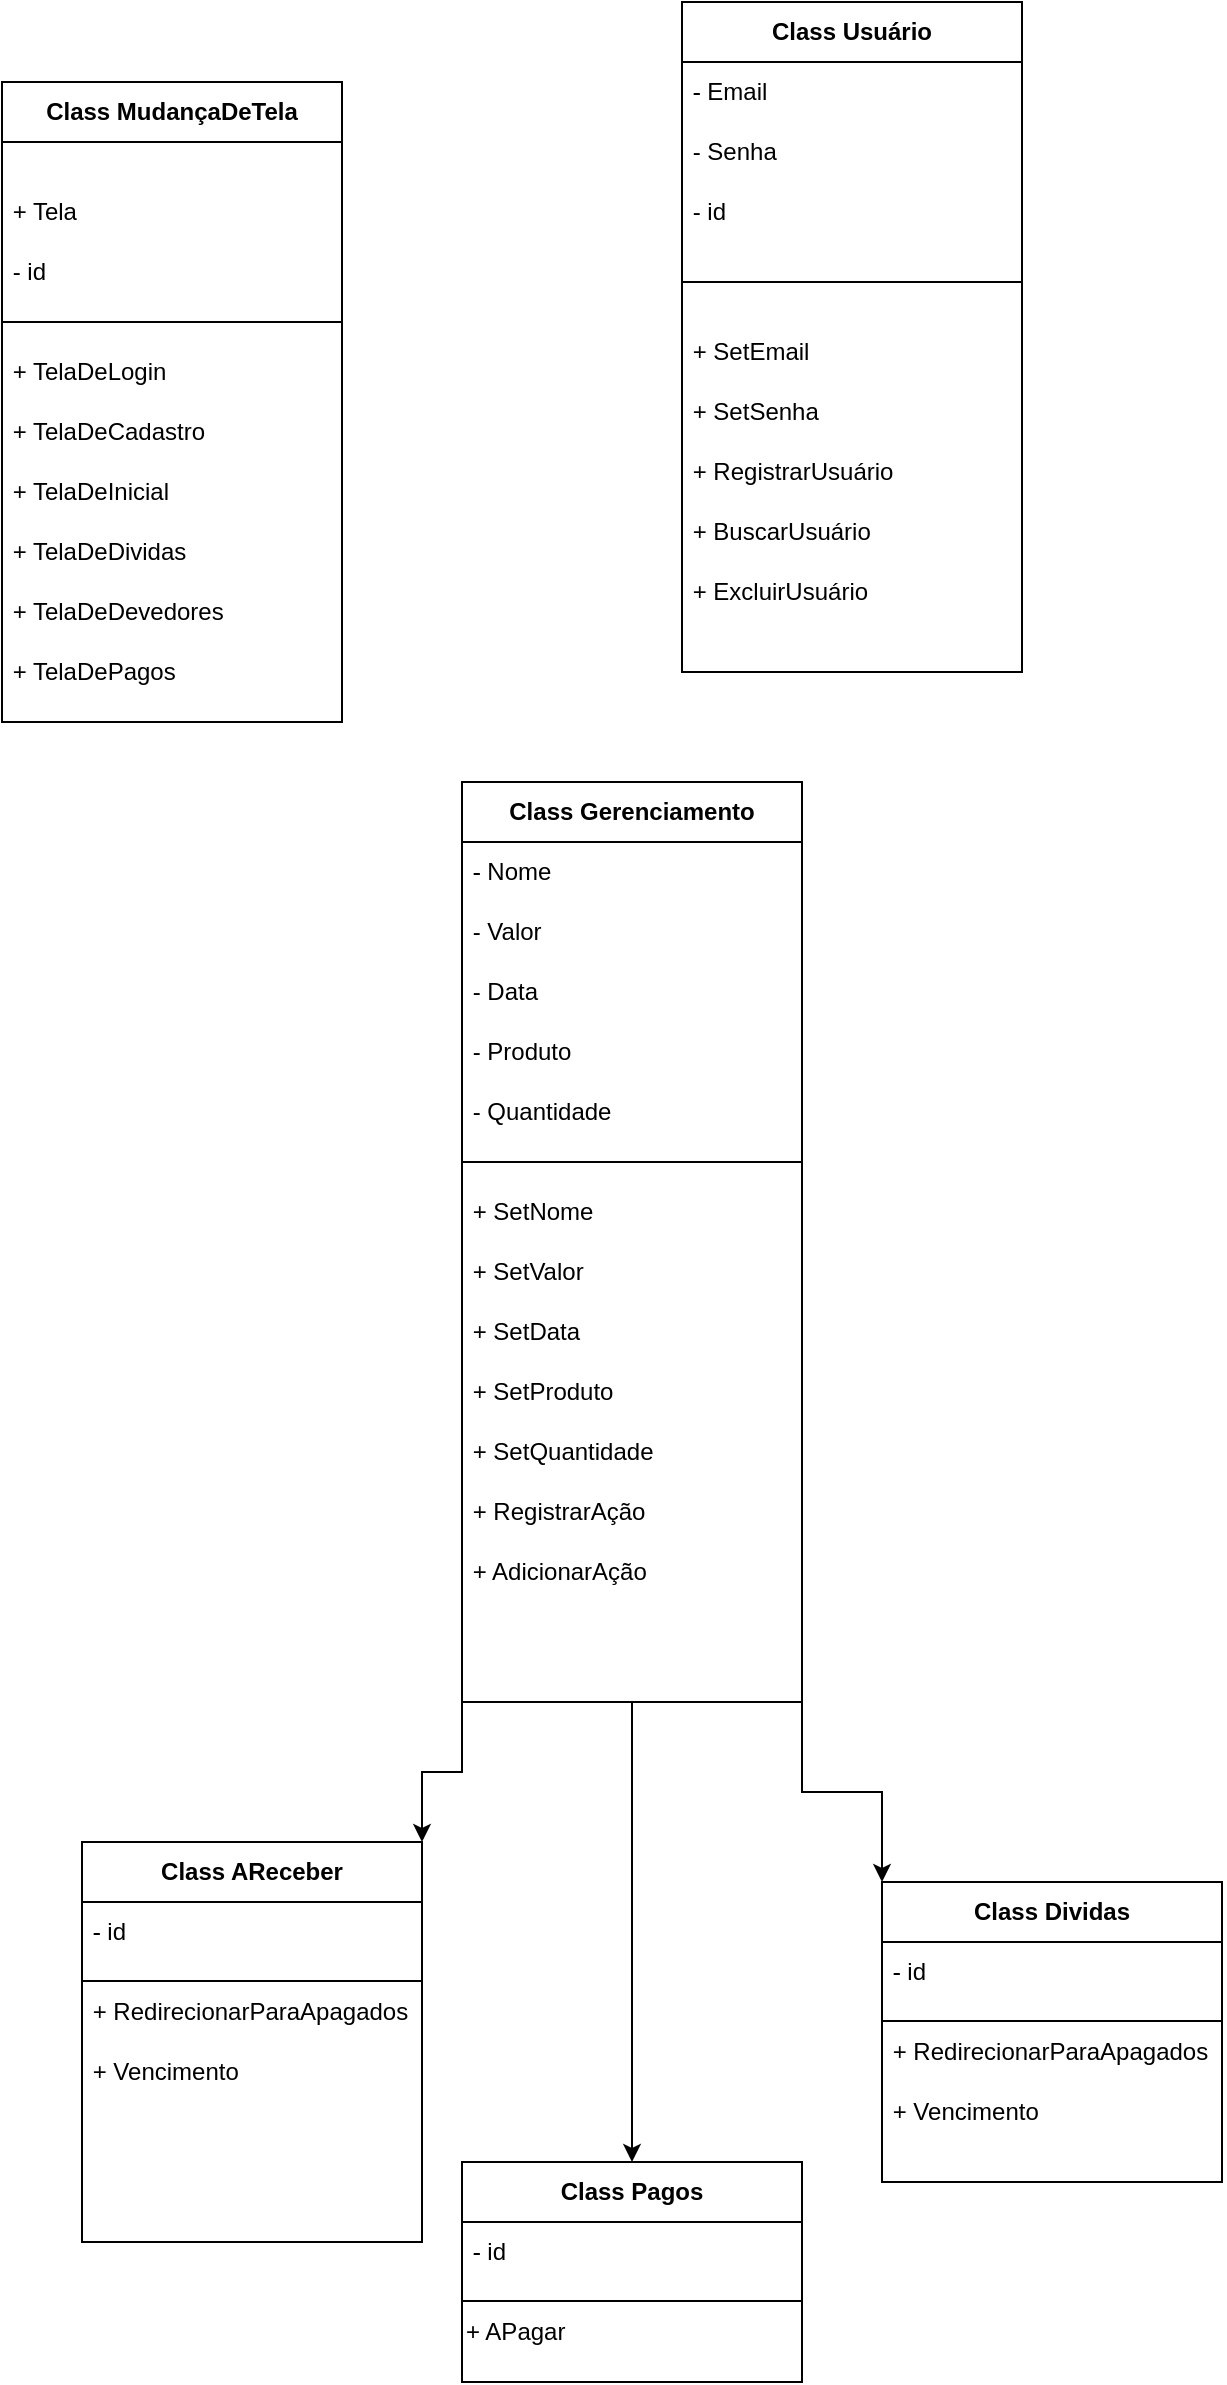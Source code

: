 <mxfile version="24.5.5" type="device">
  <diagram name="Página-1" id="smyKCcmPgh4JEpbnY9rW">
    <mxGraphModel dx="1434" dy="782" grid="1" gridSize="10" guides="1" tooltips="1" connect="1" arrows="1" fold="1" page="1" pageScale="1" pageWidth="827" pageHeight="1169" math="0" shadow="0">
      <root>
        <mxCell id="0" />
        <mxCell id="1" parent="0" />
        <mxCell id="2vEYWLVyO3rV39nkamUB-11" value="Class Usuário" style="swimlane;whiteSpace=wrap;html=1;startSize=30;" parent="1" vertex="1">
          <mxGeometry x="400" y="260" width="170" height="335" as="geometry" />
        </mxCell>
        <mxCell id="2vEYWLVyO3rV39nkamUB-15" value="&amp;nbsp;+ RegistrarUsuário&lt;span style=&quot;color: rgba(0, 0, 0, 0); font-family: monospace; font-size: 0px; text-wrap: nowrap;&quot;&gt;%3CmxGraphModel%3E%3Croot%3E%3CmxCell%20id%3D%220%22%2F%3E%3CmxCell%20id%3D%221%22%20parent%3D%220%22%2F%3E%3CmxCell%20id%3D%222%22%20value%3D%22%26amp%3Bnbsp%3B-%20Senha%22%20style%3D%22text%3Bhtml%3D1%3Balign%3Dleft%3BverticalAlign%3Dmiddle%3BwhiteSpace%3Dwrap%3Brounded%3D0%3B%22%20vertex%3D%221%22%20parent%3D%221%22%3E%3CmxGeometry%20x%3D%22290%22%20y%3D%22380%22%20width%3D%22170%22%20height%3D%2230%22%20as%3D%22geometry%22%2F%3E%3C%2FmxCell%3E%3C%2Froot%3E%3C%2FmxGraphModel%3E&lt;/span&gt;&lt;span style=&quot;color: rgba(0, 0, 0, 0); font-family: monospace; font-size: 0px; text-wrap: nowrap;&quot;&gt;%3CmxGraphModel%3E%3Croot%3E%3CmxCell%20id%3D%220%22%2F%3E%3CmxCell%20id%3D%221%22%20parent%3D%220%22%2F%3E%3CmxCell%20id%3D%222%22%20value%3D%22%26amp%3Bnbsp%3B-%20Senha%22%20style%3D%22text%3Bhtml%3D1%3Balign%3Dleft%3BverticalAlign%3Dmiddle%3BwhiteSpace%3Dwrap%3Brounded%3D0%3B%22%20vertex%3D%221%22%20parent%3D%221%22%3E%3CmxGeometry%20x%3D%22290%22%20y%3D%22380%22%20width%3D%22170%22%20height%3D%2230%22%20as%3D%22geometry%22%2F%3E%3C%2FmxCell%3E%3C%2Froot%3E%3C%2FmxGraphModel%3E&lt;/span&gt;" style="text;html=1;align=left;verticalAlign=middle;whiteSpace=wrap;rounded=0;" parent="2vEYWLVyO3rV39nkamUB-11" vertex="1">
          <mxGeometry y="220" width="170" height="30" as="geometry" />
        </mxCell>
        <mxCell id="2vEYWLVyO3rV39nkamUB-16" value="&amp;nbsp;+ BuscarUsuário&lt;span style=&quot;color: rgba(0, 0, 0, 0); font-family: monospace; font-size: 0px; text-wrap: nowrap;&quot;&gt;%3CmxGraphModel%3E%3Croot%3E%3CmxCell%20id%3D%220%22%2F%3E%3CmxCell%20id%3D%221%22%20parent%3D%220%22%2F%3E%3CmxCell%20id%3D%222%22%20value%3D%22%26amp%3Bnbsp%3B-%20Senha%22%20style%3D%22text%3Bhtml%3D1%3Balign%3Dleft%3BverticalAlign%3Dmiddle%3BwhiteSpace%3Dwrap%3Brounded%3D0%3B%22%20vertex%3D%221%22%20parent%3D%221%22%3E%3CmxGeometry%20x%3D%22290%22%20y%3D%22380%22%20width%3D%22170%22%20height%3D%2230%22%20as%3D%22geometry%22%2F%3E%3C%2FmxCell%3E%3C%2Froot%3E%3C%2FmxGraphModel%3E&lt;/span&gt;&lt;span style=&quot;color: rgba(0, 0, 0, 0); font-family: monospace; font-size: 0px; text-wrap: nowrap;&quot;&gt;%3CmxGraphModel%3E%3Croot%3E%3CmxCell%20id%3D%220%22%2F%3E%3CmxCell%20id%3D%221%22%20parent%3D%220%22%2F%3E%3CmxCell%20id%3D%222%22%20value%3D%22%26amp%3Bnbsp%3B-%20Senha%22%20style%3D%22text%3Bhtml%3D1%3Balign%3Dleft%3BverticalAlign%3Dmiddle%3BwhiteSpace%3Dwrap%3Brounded%3D0%3B%22%20vertex%3D%221%22%20parent%3D%221%22%3E%3CmxGeometry%20x%3D%22290%22%20y%3D%22380%22%20width%3D%22170%22%20height%3D%2230%22%20as%3D%22geometry%22%2F%3E%3C%2FmxCell%3E%3C%2Froot%3E%3C%2FmxGraphModel%3E&lt;/span&gt;" style="text;html=1;align=left;verticalAlign=middle;whiteSpace=wrap;rounded=0;" parent="2vEYWLVyO3rV39nkamUB-11" vertex="1">
          <mxGeometry y="250" width="170" height="30" as="geometry" />
        </mxCell>
        <mxCell id="2vEYWLVyO3rV39nkamUB-17" value="&amp;nbsp;+ ExcluirUsuário&lt;span style=&quot;color: rgba(0, 0, 0, 0); font-family: monospace; font-size: 0px; text-wrap: nowrap;&quot;&gt;%3CmxGraphModel%3E%3Croot%3E%3CmxCell%20id%3D%220%22%2F%3E%3CmxCell%20id%3D%221%22%20parent%3D%220%22%2F%3E%3CmxCell%20id%3D%222%22%20value%3D%22%26amp%3Bnbsp%3B-%20Senha%22%20style%3D%22text%3Bhtml%3D1%3Balign%3Dleft%3BverticalAlign%3Dmiddle%3BwhiteSpace%3Dwrap%3Brounded%3D0%3B%22%20vertex%3D%221%22%20parent%3D%221%22%3E%3CmxGeometry%20x%3D%22290%22%20y%3D%22380%22%20width%3D%22170%22%20height%3D%2230%22%20as%3D%22geometry%22%2F%3E%3C%2FmxCell%3E%3C%2Froot%3E%3C%2FmxGraphModel%3E&lt;/span&gt;&lt;span style=&quot;color: rgba(0, 0, 0, 0); font-family: monospace; font-size: 0px; text-wrap: nowrap;&quot;&gt;%3CmxGraphModel%3E%3Croot%3E%3CmxCell%20id%3D%220%22%2F%3E%3CmxCell%20id%3D%221%22%20parent%3D%220%22%2F%3E%3CmxCell%20id%3D%222%22%20value%3D%22%26amp%3Bnbsp%3B-%20Senha%22%20style%3D%22text%3Bhtml%3D1%3Balign%3Dleft%3BverticalAlign%3Dmiddle%3BwhiteSpace%3Dwrap%3Brounded%3D0%3B%22%20vertex%3D%221%22%20parent%3D%221%22%3E%3CmxGeometry%20x%3D%22290%22%20y%3D%22380%22%20width%3D%22170%22%20height%3D%2230%22%20as%3D%22geometry%22%2F%3E%3C%2FmxCell%3E%3C%2Froot%3E%3C%2FmxGraphModel%3E&lt;/span&gt;" style="text;html=1;align=left;verticalAlign=middle;whiteSpace=wrap;rounded=0;" parent="2vEYWLVyO3rV39nkamUB-11" vertex="1">
          <mxGeometry y="280" width="170" height="30" as="geometry" />
        </mxCell>
        <mxCell id="2vEYWLVyO3rV39nkamUB-19" value="&amp;nbsp;-&amp;nbsp;" style="text;html=1;align=left;verticalAlign=middle;whiteSpace=wrap;rounded=0;" parent="2vEYWLVyO3rV39nkamUB-11" vertex="1">
          <mxGeometry y="30" width="170" height="30" as="geometry" />
        </mxCell>
        <mxCell id="2vEYWLVyO3rV39nkamUB-22" value="&amp;nbsp;- Email" style="text;html=1;align=left;verticalAlign=middle;whiteSpace=wrap;rounded=0;" parent="2vEYWLVyO3rV39nkamUB-11" vertex="1">
          <mxGeometry y="30" width="170" height="30" as="geometry" />
        </mxCell>
        <mxCell id="2vEYWLVyO3rV39nkamUB-23" value="&amp;nbsp;- Senha" style="text;html=1;align=left;verticalAlign=middle;whiteSpace=wrap;rounded=0;" parent="2vEYWLVyO3rV39nkamUB-11" vertex="1">
          <mxGeometry y="60" width="170" height="30" as="geometry" />
        </mxCell>
        <mxCell id="2vEYWLVyO3rV39nkamUB-20" value="&amp;nbsp;+ SetEmail&lt;span style=&quot;color: rgba(0, 0, 0, 0); font-family: monospace; font-size: 0px; text-wrap: nowrap;&quot;&gt;%3CmxGraphModel%3E%3Croot%3E%3CmxCell%20id%3D%220%22%2F%3E%3CmxCell%20id%3D%221%22%20parent%3D%220%22%2F%3E%3CmxCell%20id%3D%222%22%20value%3D%22%26amp%3Bnbsp%3B-%20Senha%22%20style%3D%22text%3Bhtml%3D1%3Balign%3Dleft%3BverticalAlign%3Dmiddle%3BwhiteSpace%3Dwrap%3Brounded%3D0%3B%22%20vertex%3D%221%22%20parent%3D%221%22%3E%3CmxGeometry%20x%3D%22290%22%20y%3D%22380%22%20width%3D%22170%22%20height%3D%2230%22%20as%3D%22geometry%22%2F%3E%3C%2FmxCell%3E%3C%2Froot%3E%3C%2FmxGraphModel%3E&lt;/span&gt;&lt;span style=&quot;color: rgba(0, 0, 0, 0); font-family: monospace; font-size: 0px; text-wrap: nowrap;&quot;&gt;%3CmxGraphModel%3E%3Croot%3E%3CmxCell%20id%3D%220%22%2F%3E%3CmxCell%20id%3D%221%22%20parent%3D%220%22%2F%3E%3CmxCell%20id%3D%222%22%20value%3D%22%26amp%3Bnbsp%3B-%20Senha%22%20style%3D%22text%3Bhtml%3D1%3Balign%3Dleft%3BverticalAlign%3Dmiddle%3BwhiteSpace%3Dwrap%3Brounded%3D0%3B%22%20vertex%3D%221%22%20parent%3D%221%22%3E%3CmxGeometry%20x%3D%22290%22%20y%3D%22380%22%20width%3D%22170%22%20height%3D%2230%22%20as%3D%22geometry%22%2F%3E%3C%2FmxCell%3E%3C%2Froot%3E%3C%2FmxGraphModel%3E&lt;/span&gt;" style="text;html=1;align=left;verticalAlign=middle;whiteSpace=wrap;rounded=0;" parent="2vEYWLVyO3rV39nkamUB-11" vertex="1">
          <mxGeometry y="160" width="170" height="30" as="geometry" />
        </mxCell>
        <mxCell id="2vEYWLVyO3rV39nkamUB-21" value="&amp;nbsp;+ SetSenha&lt;span style=&quot;color: rgba(0, 0, 0, 0); font-family: monospace; font-size: 0px; text-wrap: nowrap;&quot;&gt;%3CmxGraphModel%3E%3Croot%3E%3CmxCell%20id%3D%220%22%2F%3E%3CmxCell%20id%3D%221%22%20parent%3D%220%22%2F%3E%3CmxCell%20id%3D%222%22%20value%3D%22%26amp%3Bnbsp%3B-%20Senha%22%20style%3D%22text%3Bhtml%3D1%3Balign%3Dleft%3BverticalAlign%3Dmiddle%3BwhiteSpace%3Dwrap%3Brounded%3D0%3B%22%20vertex%3D%221%22%20parent%3D%221%22%3E%3CmxGeometry%20x%3D%22290%22%20y%3D%22380%22%20width%3D%22170%22%20height%3D%2230%22%20as%3D%22geometry%22%2F%3E%3C%2FmxCell%3E%3C%2Froot%3E%3C%2FmxGraphModel%3E&lt;/span&gt;&lt;span style=&quot;color: rgba(0, 0, 0, 0); font-family: monospace; font-size: 0px; text-wrap: nowrap;&quot;&gt;%3CmxGraphModel%3E%3Croot%3E%3CmxCell%20id%3D%220%22%2F%3E%3CmxCell%20id%3D%221%22%20parent%3D%220%22%2F%3E%3CmxCell%20id%3D%222%22%20value%3D%22%26amp%3Bnbsp%3B-%20Senha%22%20style%3D%22text%3Bhtml%3D1%3Balign%3Dleft%3BverticalAlign%3Dmiddle%3BwhiteSpace%3Dwrap%3Brounded%3D0%3B%22%20vertex%3D%221%22%20parent%3D%221%22%3E%3CmxGeometry%20x%3D%22290%22%20y%3D%22380%22%20width%3D%22170%22%20height%3D%2230%22%20as%3D%22geometry%22%2F%3E%3C%2FmxCell%3E%3C%2Froot%3E%3C%2FmxGraphModel%3E&lt;/span&gt;" style="text;html=1;align=left;verticalAlign=middle;whiteSpace=wrap;rounded=0;" parent="2vEYWLVyO3rV39nkamUB-11" vertex="1">
          <mxGeometry y="190" width="170" height="30" as="geometry" />
        </mxCell>
        <mxCell id="3HMJEBWpOev8WAPLhZj--65" value="&amp;nbsp;- id" style="text;html=1;align=left;verticalAlign=middle;whiteSpace=wrap;rounded=0;" vertex="1" parent="2vEYWLVyO3rV39nkamUB-11">
          <mxGeometry y="90" width="170" height="30" as="geometry" />
        </mxCell>
        <mxCell id="3HMJEBWpOev8WAPLhZj--68" value="" style="endArrow=none;html=1;rounded=0;exitX=0;exitY=0.5;exitDx=0;exitDy=0;entryX=1;entryY=0.5;entryDx=0;entryDy=0;" edge="1" parent="2vEYWLVyO3rV39nkamUB-11">
          <mxGeometry width="50" height="50" relative="1" as="geometry">
            <mxPoint y="140" as="sourcePoint" />
            <mxPoint x="170" y="140" as="targetPoint" />
          </mxGeometry>
        </mxCell>
        <mxCell id="2vEYWLVyO3rV39nkamUB-25" value="Class MudançaDeTela" style="swimlane;whiteSpace=wrap;html=1;startSize=30;" parent="1" vertex="1">
          <mxGeometry x="60" y="300" width="170" height="320" as="geometry" />
        </mxCell>
        <mxCell id="2vEYWLVyO3rV39nkamUB-28" value="&amp;nbsp;+ TelaDeLogin" style="text;html=1;align=left;verticalAlign=middle;whiteSpace=wrap;rounded=0;" parent="2vEYWLVyO3rV39nkamUB-25" vertex="1">
          <mxGeometry y="130" width="170" height="30" as="geometry" />
        </mxCell>
        <mxCell id="2vEYWLVyO3rV39nkamUB-29" value="&amp;nbsp;+ TelaDeCadastro" style="text;html=1;align=left;verticalAlign=middle;whiteSpace=wrap;rounded=0;" parent="2vEYWLVyO3rV39nkamUB-25" vertex="1">
          <mxGeometry y="160" width="170" height="30" as="geometry" />
        </mxCell>
        <mxCell id="2vEYWLVyO3rV39nkamUB-30" value="&amp;nbsp;+ TelaDeInicial" style="text;html=1;align=left;verticalAlign=middle;whiteSpace=wrap;rounded=0;" parent="2vEYWLVyO3rV39nkamUB-25" vertex="1">
          <mxGeometry y="190" width="170" height="30" as="geometry" />
        </mxCell>
        <mxCell id="2vEYWLVyO3rV39nkamUB-31" value="&amp;nbsp;+ TelaDeDividas" style="text;html=1;align=left;verticalAlign=middle;whiteSpace=wrap;rounded=0;" parent="2vEYWLVyO3rV39nkamUB-25" vertex="1">
          <mxGeometry y="220" width="170" height="30" as="geometry" />
        </mxCell>
        <mxCell id="2vEYWLVyO3rV39nkamUB-32" value="&amp;nbsp;+ TelaDeDevedores" style="text;html=1;align=left;verticalAlign=middle;whiteSpace=wrap;rounded=0;" parent="2vEYWLVyO3rV39nkamUB-25" vertex="1">
          <mxGeometry y="250" width="170" height="30" as="geometry" />
        </mxCell>
        <mxCell id="2vEYWLVyO3rV39nkamUB-33" value="&amp;nbsp;+ TelaDePagos" style="text;html=1;align=left;verticalAlign=middle;whiteSpace=wrap;rounded=0;" parent="2vEYWLVyO3rV39nkamUB-25" vertex="1">
          <mxGeometry y="280" width="170" height="30" as="geometry" />
        </mxCell>
        <mxCell id="2vEYWLVyO3rV39nkamUB-27" value="" style="endArrow=none;html=1;rounded=0;exitX=0;exitY=0.5;exitDx=0;exitDy=0;entryX=1;entryY=0.5;entryDx=0;entryDy=0;" parent="2vEYWLVyO3rV39nkamUB-25" edge="1">
          <mxGeometry width="50" height="50" relative="1" as="geometry">
            <mxPoint y="120" as="sourcePoint" />
            <mxPoint x="170" y="120" as="targetPoint" />
          </mxGeometry>
        </mxCell>
        <mxCell id="3HMJEBWpOev8WAPLhZj--1" value="&amp;nbsp;+ Tela" style="text;html=1;align=left;verticalAlign=middle;whiteSpace=wrap;rounded=0;" vertex="1" parent="2vEYWLVyO3rV39nkamUB-25">
          <mxGeometry y="50" width="170" height="30" as="geometry" />
        </mxCell>
        <mxCell id="3HMJEBWpOev8WAPLhZj--69" value="&amp;nbsp;- id" style="text;html=1;align=left;verticalAlign=middle;whiteSpace=wrap;rounded=0;" vertex="1" parent="2vEYWLVyO3rV39nkamUB-25">
          <mxGeometry y="80" width="170" height="30" as="geometry" />
        </mxCell>
        <mxCell id="3HMJEBWpOev8WAPLhZj--43" style="edgeStyle=orthogonalEdgeStyle;rounded=0;orthogonalLoop=1;jettySize=auto;html=1;exitX=1;exitY=1;exitDx=0;exitDy=0;entryX=0;entryY=0;entryDx=0;entryDy=0;" edge="1" parent="1" source="3HMJEBWpOev8WAPLhZj--15" target="3HMJEBWpOev8WAPLhZj--33">
          <mxGeometry relative="1" as="geometry" />
        </mxCell>
        <mxCell id="3HMJEBWpOev8WAPLhZj--50" style="edgeStyle=orthogonalEdgeStyle;rounded=0;orthogonalLoop=1;jettySize=auto;html=1;exitX=0;exitY=1;exitDx=0;exitDy=0;entryX=1;entryY=0;entryDx=0;entryDy=0;" edge="1" parent="1" source="3HMJEBWpOev8WAPLhZj--15" target="3HMJEBWpOev8WAPLhZj--45">
          <mxGeometry relative="1" as="geometry" />
        </mxCell>
        <mxCell id="3HMJEBWpOev8WAPLhZj--51" style="edgeStyle=orthogonalEdgeStyle;rounded=0;orthogonalLoop=1;jettySize=auto;html=1;exitX=0.5;exitY=1;exitDx=0;exitDy=0;entryX=0.5;entryY=0;entryDx=0;entryDy=0;" edge="1" parent="1" source="3HMJEBWpOev8WAPLhZj--15" target="3HMJEBWpOev8WAPLhZj--52">
          <mxGeometry relative="1" as="geometry">
            <mxPoint x="375" y="1310" as="targetPoint" />
          </mxGeometry>
        </mxCell>
        <mxCell id="3HMJEBWpOev8WAPLhZj--15" value="Class Gerenciamento" style="swimlane;whiteSpace=wrap;html=1;startSize=30;" vertex="1" parent="1">
          <mxGeometry x="290" y="650" width="170" height="460" as="geometry" />
        </mxCell>
        <mxCell id="3HMJEBWpOev8WAPLhZj--19" value="&amp;nbsp;-&amp;nbsp;" style="text;html=1;align=left;verticalAlign=middle;whiteSpace=wrap;rounded=0;" vertex="1" parent="3HMJEBWpOev8WAPLhZj--15">
          <mxGeometry y="30" width="170" height="30" as="geometry" />
        </mxCell>
        <mxCell id="3HMJEBWpOev8WAPLhZj--20" value="&amp;nbsp;- Nome" style="text;html=1;align=left;verticalAlign=middle;whiteSpace=wrap;rounded=0;" vertex="1" parent="3HMJEBWpOev8WAPLhZj--15">
          <mxGeometry y="30" width="170" height="30" as="geometry" />
        </mxCell>
        <mxCell id="3HMJEBWpOev8WAPLhZj--21" value="&amp;nbsp;- Valor" style="text;html=1;align=left;verticalAlign=middle;whiteSpace=wrap;rounded=0;" vertex="1" parent="3HMJEBWpOev8WAPLhZj--15">
          <mxGeometry y="60" width="170" height="30" as="geometry" />
        </mxCell>
        <mxCell id="3HMJEBWpOev8WAPLhZj--22" value="" style="endArrow=none;html=1;rounded=0;exitX=0;exitY=0.5;exitDx=0;exitDy=0;entryX=1;entryY=0.5;entryDx=0;entryDy=0;" edge="1" parent="3HMJEBWpOev8WAPLhZj--15">
          <mxGeometry width="50" height="50" relative="1" as="geometry">
            <mxPoint y="190" as="sourcePoint" />
            <mxPoint x="170" y="190" as="targetPoint" />
          </mxGeometry>
        </mxCell>
        <mxCell id="3HMJEBWpOev8WAPLhZj--25" value="&amp;nbsp;- Data&lt;span style=&quot;color: rgba(0, 0, 0, 0); font-family: monospace; font-size: 0px; text-wrap: nowrap;&quot;&gt;%3CmxGraphModel%3E%3Croot%3E%3CmxCell%20id%3D%220%22%2F%3E%3CmxCell%20id%3D%221%22%20parent%3D%220%22%2F%3E%3CmxCell%20id%3D%222%22%20value%3D%22%26amp%3Bnbsp%3B-%20Valor%22%20style%3D%22text%3Bhtml%3D1%3Balign%3Dleft%3BverticalAlign%3Dmiddle%3BwhiteSpace%3Dwrap%3Brounded%3D0%3B%22%20vertex%3D%221%22%20parent%3D%221%22%3E%3CmxGeometry%20x%3D%22290%22%20y%3D%22710%22%20width%3D%22170%22%20height%3D%2230%22%20as%3D%22geometry%22%2F%3E%3C%2FmxCell%3E%3C%2Froot%3E%3C%2FmxGraphModel%3E&lt;/span&gt;" style="text;html=1;align=left;verticalAlign=middle;whiteSpace=wrap;rounded=0;" vertex="1" parent="3HMJEBWpOev8WAPLhZj--15">
          <mxGeometry y="90" width="170" height="30" as="geometry" />
        </mxCell>
        <mxCell id="3HMJEBWpOev8WAPLhZj--27" value="&amp;nbsp;- Produto&lt;span style=&quot;color: rgba(0, 0, 0, 0); font-family: monospace; font-size: 0px; text-wrap: nowrap;&quot;&gt;%3CmxGraphModel%3E%3Croot%3E%3CmxCell%20id%3D%220%22%2F%3E%3CmxCell%20id%3D%221%22%20parent%3D%220%22%2F%3E%3CmxCell%20id%3D%222%22%20value%3D%22%26amp%3Bnbsp%3B-%20Valor%22%20style%3D%22text%3Bhtml%3D1%3Balign%3Dleft%3BverticalAlign%3Dmiddle%3BwhiteSpace%3Dwrap%3Brounded%3D0%3B%22%20vertex%3D%221%22%20parent%3D%221%22%3E%3CmxGeometry%20x%3D%22290%22%20y%3D%22710%22%20width%3D%22170%22%20height%3D%2230%22%20as%3D%22geometry%22%2F%3E%3C%2FmxCell%3E%3C%2Froot%3E%3C%2FmxGraphModel%3E&lt;/span&gt;" style="text;html=1;align=left;verticalAlign=middle;whiteSpace=wrap;rounded=0;" vertex="1" parent="3HMJEBWpOev8WAPLhZj--15">
          <mxGeometry y="120" width="170" height="30" as="geometry" />
        </mxCell>
        <mxCell id="3HMJEBWpOev8WAPLhZj--28" value="&amp;nbsp;- Quantidade&lt;span style=&quot;color: rgba(0, 0, 0, 0); font-family: monospace; font-size: 0px; text-wrap: nowrap;&quot;&gt;%3CmxGraphModel%3E%3Croot%3E%3CmxCell%20id%3D%220%22%2F%3E%3CmxCell%20id%3D%221%22%20parent%3D%220%22%2F%3E%3CmxCell%20id%3D%222%22%20value%3D%22%26amp%3Bnbsp%3B-%20Valor%22%20style%3D%22text%3Bhtml%3D1%3Balign%3Dleft%3BverticalAlign%3Dmiddle%3BwhiteSpace%3Dwrap%3Brounded%3D0%3B%22%20vertex%3D%221%22%20parent%3D%221%22%3E%3CmxGeometry%20x%3D%22290%22%20y%3D%22710%22%20width%3D%22170%22%20height%3D%2230%22%20as%3D%22geometry%22%2F%3E%3C%2FmxCell%3E%3C%2Froot%3E%3C%2FmxGraphModel%3E&lt;/span&gt;" style="text;html=1;align=left;verticalAlign=middle;whiteSpace=wrap;rounded=0;" vertex="1" parent="3HMJEBWpOev8WAPLhZj--15">
          <mxGeometry y="150" width="170" height="30" as="geometry" />
        </mxCell>
        <mxCell id="3HMJEBWpOev8WAPLhZj--16" value="&amp;nbsp;+ RegistrarAção&lt;span style=&quot;color: rgba(0, 0, 0, 0); font-family: monospace; font-size: 0px; text-wrap: nowrap;&quot;&gt;%3CmxGraphModel%3E%3Croot%3E%3CmxCell%20id%3D%220%22%2F%3E%3CmxCell%20id%3D%221%22%20parent%3D%220%22%2F%3E%3CmxCell%20id%3D%222%22%20value%3D%22%26amp%3Bnbsp%3B-%20Senha%22%20style%3D%22text%3Bhtml%3D1%3Balign%3Dleft%3BverticalAlign%3Dmiddle%3BwhiteSpace%3Dwrap%3Brounded%3D0%3B%22%20vertex%3D%221%22%20parent%3D%221%22%3E%3CmxGeometry%20x%3D%22290%22%20y%3D%22380%22%20width%3D%22170%22%20height%3D%2230%22%20as%3D%22geometry%22%2F%3E%3C%2FmxCell%3E%3C%2Froot%3E%3C%2FmxGraphModel%3E&lt;/span&gt;&lt;span style=&quot;color: rgba(0, 0, 0, 0); font-family: monospace; font-size: 0px; text-wrap: nowrap;&quot;&gt;%3CmxGraphModel%3E%3Croot%3E%3CmxCell%20id%3D%220%22%2F%3E%3CmxCell%20id%3D%221%22%20parent%3D%220%22%2F%3E%3CmxCell%20id%3D%222%22%20value%3D%22%26amp%3Bnbsp%3B-%20Senha%22%20style%3D%22text%3Bhtml%3D1%3Balign%3Dleft%3BverticalAlign%3Dmiddle%3BwhiteSpace%3Dwrap%3Brounded%3D0%3B%22%20vertex%3D%221%22%20parent%3D%221%22%3E%3CmxGeometry%20x%3D%22290%22%20y%3D%22380%22%20width%3D%22170%22%20height%3D%2230%22%20as%3D%22geometry%22%2F%3E%3C%2FmxCell%3E%3C%2Froot%3E%3C%2FmxGraphModel%3E&lt;/span&gt;" style="text;html=1;align=left;verticalAlign=middle;whiteSpace=wrap;rounded=0;" vertex="1" parent="3HMJEBWpOev8WAPLhZj--15">
          <mxGeometry y="350" width="170" height="30" as="geometry" />
        </mxCell>
        <mxCell id="3HMJEBWpOev8WAPLhZj--23" value="&amp;nbsp;+ SetNome&lt;span style=&quot;color: rgba(0, 0, 0, 0); font-family: monospace; font-size: 0px; text-wrap: nowrap;&quot;&gt;%3CmxGraphModel%3E%3Croot%3E%3CmxCell%20id%3D%220%22%2F%3E%3CmxCell%20id%3D%221%22%20parent%3D%220%22%2F%3E%3CmxCell%20id%3D%222%22%20value%3D%22%26amp%3Bnbsp%3B-%20Senha%22%20style%3D%22text%3Bhtml%3D1%3Balign%3Dleft%3BverticalAlign%3Dmiddle%3BwhiteSpace%3Dwrap%3Brounded%3D0%3B%22%20vertex%3D%221%22%20parent%3D%221%22%3E%3CmxGeometry%20x%3D%22290%22%20y%3D%22380%22%20width%3D%22170%22%20height%3D%2230%22%20as%3D%22geometry%22%2F%3E%3C%2FmxCell%3E%3C%2Froot%3E%3C%2FmxGraphModel%3E&lt;/span&gt;&lt;span style=&quot;color: rgba(0, 0, 0, 0); font-family: monospace; font-size: 0px; text-wrap: nowrap;&quot;&gt;%3CmxGraphModel%3E%3Croot%3E%3CmxCell%20id%3D%220%22%2F%3E%3CmxCell%20id%3D%221%22%20parent%3D%220%22%2F%3E%3CmxCell%20id%3D%222%22%20value%3D%22%26amp%3Bnbsp%3B-%20Senha%22%20style%3D%22text%3Bhtml%3D1%3Balign%3Dleft%3BverticalAlign%3Dmiddle%3BwhiteSpace%3Dwrap%3Brounded%3D0%3B%22%20vertex%3D%221%22%20parent%3D%221%22%3E%3CmxGeometry%20x%3D%22290%22%20y%3D%22380%22%20width%3D%22170%22%20height%3D%2230%22%20as%3D%22geometry%22%2F%3E%3C%2FmxCell%3E%3C%2Froot%3E%3C%2FmxGraphModel%3E&lt;/span&gt;" style="text;html=1;align=left;verticalAlign=middle;whiteSpace=wrap;rounded=0;" vertex="1" parent="3HMJEBWpOev8WAPLhZj--15">
          <mxGeometry y="200" width="170" height="30" as="geometry" />
        </mxCell>
        <mxCell id="3HMJEBWpOev8WAPLhZj--24" value="&amp;nbsp;+ SetValor&lt;span style=&quot;color: rgba(0, 0, 0, 0); font-family: monospace; font-size: 0px; text-wrap: nowrap;&quot;&gt;%3CmxGraphModel%3E%3Croot%3E%3CmxCell%20id%3D%220%22%2F%3E%3CmxCell%20id%3D%221%22%20parent%3D%220%22%2F%3E%3CmxCell%20id%3D%222%22%20value%3D%22%26amp%3Bnbsp%3B-%20Senha%22%20style%3D%22text%3Bhtml%3D1%3Balign%3Dleft%3BverticalAlign%3Dmiddle%3BwhiteSpace%3Dwrap%3Brounded%3D0%3B%22%20vertex%3D%221%22%20parent%3D%221%22%3E%3CmxGeometry%20x%3D%22290%22%20y%3D%22380%22%20width%3D%22170%22%20height%3D%2230%22%20as%3D%22geometry%22%2F%3E%3C%2FmxCell%3E%3C%2Froot%3E%3C%2FmxGraphModel%3E&lt;/span&gt;&lt;span style=&quot;color: rgba(0, 0, 0, 0); font-family: monospace; font-size: 0px; text-wrap: nowrap;&quot;&gt;%3CmxGraphModel%3E%3Croot%3E%3CmxCell%20id%3D%220%22%2F%3E%3CmxCell%20id%3D%221%22%20parent%3D%220%22%2F%3E%3CmxCell%20id%3D%222%22%20value%3D%22%26amp%3Bnbsp%3B-%20Senha%22%20style%3D%22text%3Bhtml%3D1%3Balign%3Dleft%3BverticalAlign%3Dmiddle%3BwhiteSpace%3Dwrap%3Brounded%3D0%3B%22%20vertex%3D%221%22%20parent%3D%221%22%3E%3CmxGeometry%20x%3D%22290%22%20y%3D%22380%22%20width%3D%22170%22%20height%3D%2230%22%20as%3D%22geometry%22%2F%3E%3C%2FmxCell%3E%3C%2Froot%3E%3C%2FmxGraphModel%3E&lt;/span&gt;" style="text;html=1;align=left;verticalAlign=middle;whiteSpace=wrap;rounded=0;" vertex="1" parent="3HMJEBWpOev8WAPLhZj--15">
          <mxGeometry y="230" width="170" height="30" as="geometry" />
        </mxCell>
        <mxCell id="3HMJEBWpOev8WAPLhZj--29" value="&amp;nbsp;+ SetData&lt;span style=&quot;color: rgba(0, 0, 0, 0); font-family: monospace; font-size: 0px; text-wrap: nowrap;&quot;&gt;%3CmxGraphModel%3E%3Croot%3E%3CmxCell%20id%3D%220%22%2F%3E%3CmxCell%20id%3D%221%22%20parent%3D%220%22%2F%3E%3CmxCell%20id%3D%222%22%20value%3D%22%26amp%3Bnbsp%3B-%20Senha%22%20style%3D%22text%3Bhtml%3D1%3Balign%3Dleft%3BverticalAlign%3Dmiddle%3BwhiteSpace%3Dwrap%3Brounded%3D0%3B%22%20vertex%3D%221%22%20parent%3D%221%22%3E%3CmxGeometry%20x%3D%22290%22%20y%3D%22380%22%20width%3D%22170%22%20height%3D%2230%22%20as%3D%22geometry%22%2F%3E%3C%2FmxCell%3E%3C%2Froot%3E%3C%2FmxGraphModel%3E&lt;/span&gt;&lt;span style=&quot;color: rgba(0, 0, 0, 0); font-family: monospace; font-size: 0px; text-wrap: nowrap;&quot;&gt;%3CmxGraphModel%3E%3Croot%3E%3CmxCell%20id%3D%220%22%2F%3E%3CmxCell%20id%3D%221%22%20parent%3D%220%22%2F%3E%3CmxCell%20id%3D%222%22%20value%3D%22%26amp%3Bnbsp%3B-%20Senha%22%20style%3D%22text%3Bhtml%3D1%3Balign%3Dleft%3BverticalAlign%3Dmiddle%3BwhiteSpace%3Dwrap%3Brounded%3D0%3B%22%20vertex%3D%221%22%20parent%3D%221%22%3E%3CmxGeometry%20x%3D%22290%22%20y%3D%22380%22%20width%3D%22170%22%20height%3D%2230%22%20as%3D%22geometry%22%2F%3E%3C%2FmxCell%3E%3C%2Froot%3E%3C%2FmxGraphModel%3E&lt;/span&gt;" style="text;html=1;align=left;verticalAlign=middle;whiteSpace=wrap;rounded=0;" vertex="1" parent="3HMJEBWpOev8WAPLhZj--15">
          <mxGeometry y="260" width="170" height="30" as="geometry" />
        </mxCell>
        <mxCell id="3HMJEBWpOev8WAPLhZj--30" value="&amp;nbsp;+ SetProduto&lt;span style=&quot;color: rgba(0, 0, 0, 0); font-family: monospace; font-size: 0px; text-wrap: nowrap;&quot;&gt;%3CmxGraphModel%3E%3Croot%3E%3CmxCell%20id%3D%220%22%2F%3E%3CmxCell%20id%3D%221%22%20parent%3D%220%22%2F%3E%3CmxCell%20id%3D%222%22%20value%3D%22%26amp%3Bnbsp%3B-%20Senha%22%20style%3D%22text%3Bhtml%3D1%3Balign%3Dleft%3BverticalAlign%3Dmiddle%3BwhiteSpace%3Dwrap%3Brounded%3D0%3B%22%20vertex%3D%221%22%20parent%3D%221%22%3E%3CmxGeometry%20x%3D%22290%22%20y%3D%22380%22%20width%3D%22170%22%20height%3D%2230%22%20as%3D%22geometry%22%2F%3E%3C%2FmxCell%3E%3C%2Froot%3E%3C%2FmxGraphModel%3E&lt;/span&gt;&lt;span style=&quot;color: rgba(0, 0, 0, 0); font-family: monospace; font-size: 0px; text-wrap: nowrap;&quot;&gt;%3CmxGraphModel%3E%3Croot%3E%3CmxCell%20id%3D%220%22%2F%3E%3CmxCell%20id%3D%221%22%20parent%3D%220%22%2F%3E%3CmxCell%20id%3D%222%22%20value%3D%22%26amp%3Bnbsp%3B-%20Senha%22%20style%3D%22text%3Bhtml%3D1%3Balign%3Dleft%3BverticalAlign%3Dmiddle%3BwhiteSpace%3Dwrap%3Brounded%3D0%3B%22%20vertex%3D%221%22%20parent%3D%221%22%3E%3CmxGeometry%20x%3D%22290%22%20y%3D%22380%22%20width%3D%22170%22%20height%3D%2230%22%20as%3D%22geometry%22%2F%3E%3C%2FmxCell%3E%3C%2Froot%3E%3C%2FmxGraphModel%3E&lt;/span&gt;" style="text;html=1;align=left;verticalAlign=middle;whiteSpace=wrap;rounded=0;" vertex="1" parent="3HMJEBWpOev8WAPLhZj--15">
          <mxGeometry y="290" width="170" height="30" as="geometry" />
        </mxCell>
        <mxCell id="3HMJEBWpOev8WAPLhZj--31" value="&amp;nbsp;+ SetQuantidade&lt;span style=&quot;color: rgba(0, 0, 0, 0); font-family: monospace; font-size: 0px; text-wrap: nowrap;&quot;&gt;%3CmxGraphModel%3E%3Croot%3E%3CmxCell%20id%3D%220%22%2F%3E%3CmxCell%20id%3D%221%22%20parent%3D%220%22%2F%3E%3CmxCell%20id%3D%222%22%20value%3D%22%26amp%3Bnbsp%3B-%20Senha%22%20style%3D%22text%3Bhtml%3D1%3Balign%3Dleft%3BverticalAlign%3Dmiddle%3BwhiteSpace%3Dwrap%3Brounded%3D0%3B%22%20vertex%3D%221%22%20parent%3D%221%22%3E%3CmxGeometry%20x%3D%22290%22%20y%3D%22380%22%20width%3D%22170%22%20height%3D%2230%22%20as%3D%22geometry%22%2F%3E%3C%2FmxCell%3E%3C%2Froot%3E%3C%2FmxGraphModel%3E&lt;/span&gt;&lt;span style=&quot;color: rgba(0, 0, 0, 0); font-family: monospace; font-size: 0px; text-wrap: nowrap;&quot;&gt;%3CmxGraphModel%3E%3Croot%3E%3CmxCell%20id%3D%220%22%2F%3E%3CmxCell%20id%3D%221%22%20parent%3D%220%22%2F%3E%3CmxCell%20id%3D%222%22%20value%3D%22%26amp%3Bnbsp%3B-%20Senha%22%20style%3D%22text%3Bhtml%3D1%3Balign%3Dleft%3BverticalAlign%3Dmiddle%3BwhiteSpace%3Dwrap%3Brounded%3D0%3B%22%20vertex%3D%221%22%20parent%3D%221%22%3E%3CmxGeometry%20x%3D%22290%22%20y%3D%22380%22%20width%3D%22170%22%20height%3D%2230%22%20as%3D%22geometry%22%2F%3E%3C%2FmxCell%3E%3C%2Froot%3E%3C%2FmxGraphModel%3E&lt;/span&gt;" style="text;html=1;align=left;verticalAlign=middle;whiteSpace=wrap;rounded=0;" vertex="1" parent="3HMJEBWpOev8WAPLhZj--15">
          <mxGeometry y="320" width="170" height="30" as="geometry" />
        </mxCell>
        <mxCell id="3HMJEBWpOev8WAPLhZj--32" value="&amp;nbsp;+ AdicionarAção&lt;span style=&quot;color: rgba(0, 0, 0, 0); font-family: monospace; font-size: 0px; text-wrap: nowrap;&quot;&gt;%3CmxGraphModel%3E%3Croot%3E%3CmxCell%20id%3D%220%22%2F%3E%3CmxCell%20id%3D%221%22%20parent%3D%220%22%2F%3E%3CmxCell%20id%3D%222%22%20value%3D%22%26amp%3Bnbsp%3B-%20Senha%22%20style%3D%22text%3Bhtml%3D1%3Balign%3Dleft%3BverticalAlign%3Dmiddle%3BwhiteSpace%3Dwrap%3Brounded%3D0%3B%22%20vertex%3D%221%22%20parent%3D%221%22%3E%3CmxGeometry%20x%3D%22290%22%20y%3D%22380%22%20width%3D%22170%22%20height%3D%2230%22%20as%3D%22geometry%22%2F%3E%3C%2FmxCell%3E%3C%2Froot%3E%3C%2FmxGraphModel%3E&lt;/span&gt;&lt;span style=&quot;color: rgba(0, 0, 0, 0); font-family: monospace; font-size: 0px; text-wrap: nowrap;&quot;&gt;%3CmxGraphModel%3E%3Croot%3E%3CmxCell%20id%3D%220%22%2F%3E%3CmxCell%20id%3D%221%22%20parent%3D%220%22%2F%3E%3CmxCell%20id%3D%222%22%20value%3D%22%26amp%3Bnbsp%3B-%20Senha%22%20style%3D%22text%3Bhtml%3D1%3Balign%3Dleft%3BverticalAlign%3Dmiddle%3BwhiteSpace%3Dwrap%3Brounded%3D0%3B%22%20vertex%3D%221%22%20parent%3D%221%22%3E%3CmxGeometry%20x%3D%22290%22%20y%3D%22380%22%20width%3D%22170%22%20height%3D%2230%22%20as%3D%22geometry%22%2F%3E%3C%2FmxCell%3E%3C%2Froot%3E%3C%2FmxGraphModel%3E&lt;/span&gt;" style="text;html=1;align=left;verticalAlign=middle;whiteSpace=wrap;rounded=0;" vertex="1" parent="3HMJEBWpOev8WAPLhZj--15">
          <mxGeometry y="380" width="170" height="30" as="geometry" />
        </mxCell>
        <mxCell id="3HMJEBWpOev8WAPLhZj--33" value="Class Dividas" style="swimlane;whiteSpace=wrap;html=1;startSize=30;" vertex="1" parent="1">
          <mxGeometry x="500" y="1200" width="170" height="150" as="geometry" />
        </mxCell>
        <mxCell id="3HMJEBWpOev8WAPLhZj--35" value="&amp;nbsp;+ RedirecionarParaApagados&lt;span style=&quot;color: rgba(0, 0, 0, 0); font-family: monospace; font-size: 0px; text-wrap: nowrap;&quot;&gt;%3CmxGraphModel%3E%3Croot%3E%3CmxCell%20id%3D%220%22%2F%3E%3CmxCell%20id%3D%221%22%20parent%3D%220%22%2F%3E%3CmxCell%20id%3D%222%22%20value%3D%22%26amp%3Bnbsp%3B-%20Senha%22%20style%3D%22text%3Bhtml%3D1%3Balign%3Dleft%3BverticalAlign%3Dmiddle%3BwhiteSpace%3Dwrap%3Brounded%3D0%3B%22%20vertex%3D%221%22%20parent%3D%221%22%3E%3CmxGeometry%20x%3D%22290%22%20y%3D%22380%22%20width%3D%22170%22%20height%3D%2230%22%20as%3D%22geometry%22%2F%3E%3C%2FmxCell%3E%3C%2Froot%3E%3C%2FmxGraphModel%3E&lt;/span&gt;&lt;span style=&quot;color: rgba(0, 0, 0, 0); font-family: monospace; font-size: 0px; text-wrap: nowrap;&quot;&gt;%3CmxGraphModel%3E%3Croot%3E%3CmxCell%20id%3D%220%22%2F%3E%3CmxCell%20id%3D%221%22%20parent%3D%220%22%2F%3E%3CmxCell%20id%3D%222%22%20value%3D%22%26amp%3Bnbsp%3B-%20Senha%22%20style%3D%22text%3Bhtml%3D1%3Balign%3Dleft%3BverticalAlign%3Dmiddle%3BwhiteSpace%3Dwrap%3Brounded%3D0%3B%22%20vertex%3D%221%22%20parent%3D%221%22%3E%3CmxGeometry%20x%3D%22290%22%20y%3D%22380%22%20width%3D%22170%22%20height%3D%2230%22%20as%3D%22geometry%22%2F%3E%3C%2FmxCell%3E%3C%2Froot%3E%3C%2FmxGraphModel%3E&lt;/span&gt;" style="text;html=1;align=left;verticalAlign=middle;whiteSpace=wrap;rounded=0;" vertex="1" parent="3HMJEBWpOev8WAPLhZj--33">
          <mxGeometry y="70" width="170" height="30" as="geometry" />
        </mxCell>
        <mxCell id="3HMJEBWpOev8WAPLhZj--37" value="&amp;nbsp;-&amp;nbsp;" style="text;html=1;align=left;verticalAlign=middle;whiteSpace=wrap;rounded=0;" vertex="1" parent="3HMJEBWpOev8WAPLhZj--33">
          <mxGeometry y="30" width="170" height="30" as="geometry" />
        </mxCell>
        <mxCell id="3HMJEBWpOev8WAPLhZj--38" value="&amp;nbsp;- id" style="text;html=1;align=left;verticalAlign=middle;whiteSpace=wrap;rounded=0;" vertex="1" parent="3HMJEBWpOev8WAPLhZj--33">
          <mxGeometry y="30" width="170" height="30" as="geometry" />
        </mxCell>
        <mxCell id="3HMJEBWpOev8WAPLhZj--40" value="" style="endArrow=none;html=1;rounded=0;exitX=0;exitY=0.5;exitDx=0;exitDy=0;entryX=1;entryY=0.5;entryDx=0;entryDy=0;" edge="1" parent="3HMJEBWpOev8WAPLhZj--33">
          <mxGeometry width="50" height="50" relative="1" as="geometry">
            <mxPoint y="69.5" as="sourcePoint" />
            <mxPoint x="170" y="69.5" as="targetPoint" />
          </mxGeometry>
        </mxCell>
        <mxCell id="3HMJEBWpOev8WAPLhZj--64" value="&amp;nbsp;+ Vencimento" style="text;html=1;align=left;verticalAlign=middle;whiteSpace=wrap;rounded=0;" vertex="1" parent="3HMJEBWpOev8WAPLhZj--33">
          <mxGeometry y="100" width="170" height="30" as="geometry" />
        </mxCell>
        <mxCell id="3HMJEBWpOev8WAPLhZj--45" value="Class AReceber" style="swimlane;whiteSpace=wrap;html=1;startSize=30;" vertex="1" parent="1">
          <mxGeometry x="100" y="1180" width="170" height="200" as="geometry" />
        </mxCell>
        <mxCell id="3HMJEBWpOev8WAPLhZj--46" value="&amp;nbsp;+ RedirecionarParaApagados&lt;span style=&quot;color: rgba(0, 0, 0, 0); font-family: monospace; font-size: 0px; text-wrap: nowrap;&quot;&gt;%3CmxGraphModel%3E%3Croot%3E%3CmxCell%20id%3D%220%22%2F%3E%3CmxCell%20id%3D%221%22%20parent%3D%220%22%2F%3E%3CmxCell%20id%3D%222%22%20value%3D%22%26amp%3Bnbsp%3B-%20Senha%22%20style%3D%22text%3Bhtml%3D1%3Balign%3Dleft%3BverticalAlign%3Dmiddle%3BwhiteSpace%3Dwrap%3Brounded%3D0%3B%22%20vertex%3D%221%22%20parent%3D%221%22%3E%3CmxGeometry%20x%3D%22290%22%20y%3D%22380%22%20width%3D%22170%22%20height%3D%2230%22%20as%3D%22geometry%22%2F%3E%3C%2FmxCell%3E%3C%2Froot%3E%3C%2FmxGraphModel%3E&lt;/span&gt;&lt;span style=&quot;color: rgba(0, 0, 0, 0); font-family: monospace; font-size: 0px; text-wrap: nowrap;&quot;&gt;%3CmxGraphModel%3E%3Croot%3E%3CmxCell%20id%3D%220%22%2F%3E%3CmxCell%20id%3D%221%22%20parent%3D%220%22%2F%3E%3CmxCell%20id%3D%222%22%20value%3D%22%26amp%3Bnbsp%3B-%20Senha%22%20style%3D%22text%3Bhtml%3D1%3Balign%3Dleft%3BverticalAlign%3Dmiddle%3BwhiteSpace%3Dwrap%3Brounded%3D0%3B%22%20vertex%3D%221%22%20parent%3D%221%22%3E%3CmxGeometry%20x%3D%22290%22%20y%3D%22380%22%20width%3D%22170%22%20height%3D%2230%22%20as%3D%22geometry%22%2F%3E%3C%2FmxCell%3E%3C%2Froot%3E%3C%2FmxGraphModel%3E&lt;/span&gt;" style="text;html=1;align=left;verticalAlign=middle;whiteSpace=wrap;rounded=0;" vertex="1" parent="3HMJEBWpOev8WAPLhZj--45">
          <mxGeometry y="70" width="170" height="30" as="geometry" />
        </mxCell>
        <mxCell id="3HMJEBWpOev8WAPLhZj--47" value="&amp;nbsp;-&amp;nbsp;" style="text;html=1;align=left;verticalAlign=middle;whiteSpace=wrap;rounded=0;" vertex="1" parent="3HMJEBWpOev8WAPLhZj--45">
          <mxGeometry y="30" width="170" height="30" as="geometry" />
        </mxCell>
        <mxCell id="3HMJEBWpOev8WAPLhZj--48" value="&amp;nbsp;- id" style="text;html=1;align=left;verticalAlign=middle;whiteSpace=wrap;rounded=0;" vertex="1" parent="3HMJEBWpOev8WAPLhZj--45">
          <mxGeometry y="30" width="170" height="30" as="geometry" />
        </mxCell>
        <mxCell id="3HMJEBWpOev8WAPLhZj--49" value="" style="endArrow=none;html=1;rounded=0;exitX=0;exitY=0.5;exitDx=0;exitDy=0;entryX=1;entryY=0.5;entryDx=0;entryDy=0;" edge="1" parent="3HMJEBWpOev8WAPLhZj--45">
          <mxGeometry width="50" height="50" relative="1" as="geometry">
            <mxPoint y="69.5" as="sourcePoint" />
            <mxPoint x="170" y="69.5" as="targetPoint" />
          </mxGeometry>
        </mxCell>
        <mxCell id="3HMJEBWpOev8WAPLhZj--63" value="&amp;nbsp;+ Vencimento" style="text;html=1;align=left;verticalAlign=middle;whiteSpace=wrap;rounded=0;" vertex="1" parent="3HMJEBWpOev8WAPLhZj--45">
          <mxGeometry y="100" width="170" height="30" as="geometry" />
        </mxCell>
        <mxCell id="3HMJEBWpOev8WAPLhZj--52" value="Class Pagos" style="swimlane;whiteSpace=wrap;html=1;startSize=30;" vertex="1" parent="1">
          <mxGeometry x="290" y="1340" width="170" height="110" as="geometry" />
        </mxCell>
        <mxCell id="3HMJEBWpOev8WAPLhZj--53" value="+ APagar" style="text;html=1;align=left;verticalAlign=middle;whiteSpace=wrap;rounded=0;" vertex="1" parent="3HMJEBWpOev8WAPLhZj--52">
          <mxGeometry y="70" width="170" height="30" as="geometry" />
        </mxCell>
        <mxCell id="3HMJEBWpOev8WAPLhZj--54" value="&amp;nbsp;-&amp;nbsp;" style="text;html=1;align=left;verticalAlign=middle;whiteSpace=wrap;rounded=0;" vertex="1" parent="3HMJEBWpOev8WAPLhZj--52">
          <mxGeometry y="30" width="170" height="30" as="geometry" />
        </mxCell>
        <mxCell id="3HMJEBWpOev8WAPLhZj--55" value="&amp;nbsp;- id" style="text;html=1;align=left;verticalAlign=middle;whiteSpace=wrap;rounded=0;" vertex="1" parent="3HMJEBWpOev8WAPLhZj--52">
          <mxGeometry y="30" width="170" height="30" as="geometry" />
        </mxCell>
        <mxCell id="3HMJEBWpOev8WAPLhZj--56" value="" style="endArrow=none;html=1;rounded=0;exitX=0;exitY=0.5;exitDx=0;exitDy=0;entryX=1;entryY=0.5;entryDx=0;entryDy=0;" edge="1" parent="3HMJEBWpOev8WAPLhZj--52">
          <mxGeometry width="50" height="50" relative="1" as="geometry">
            <mxPoint y="69.5" as="sourcePoint" />
            <mxPoint x="170" y="69.5" as="targetPoint" />
          </mxGeometry>
        </mxCell>
      </root>
    </mxGraphModel>
  </diagram>
</mxfile>
